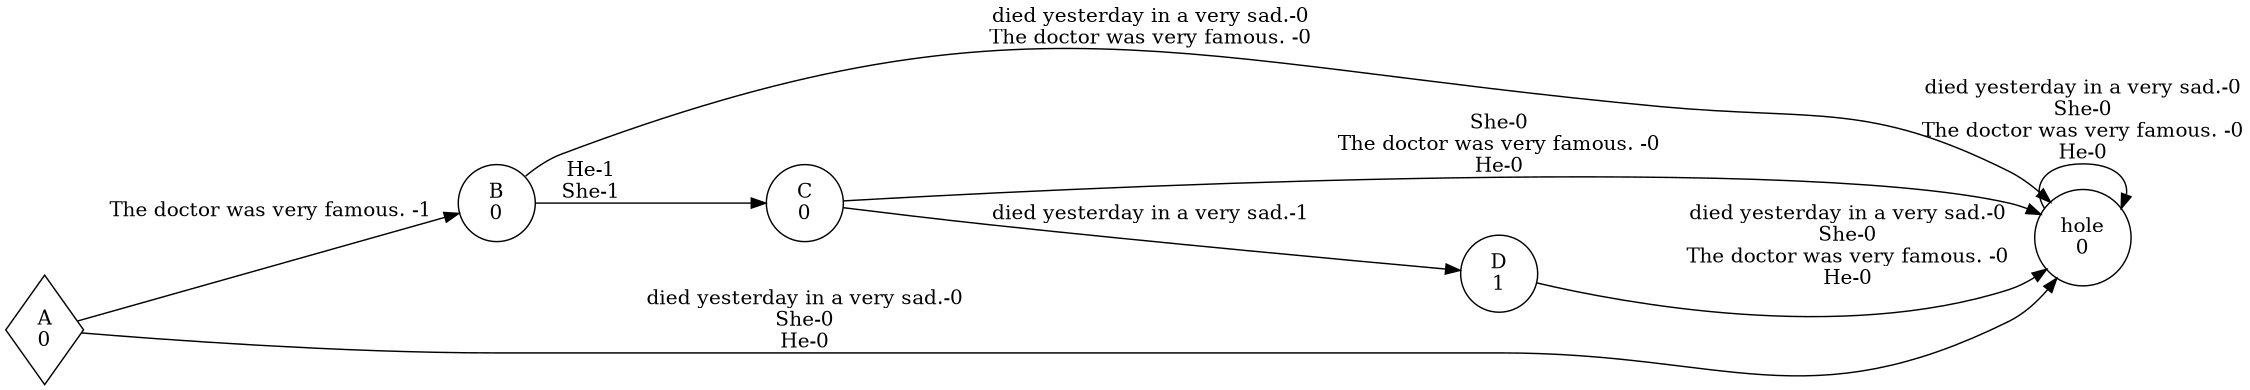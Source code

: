 digraph weighted_automaton {
	margin=0 rankdir=LR size=15
	node [shape=circle]
	A [label="A
0" shape=diamond]
	A -> B [label="The doctor was very famous. -1"]
	A -> hole [label="died yesterday in a very sad.-0
She-0
He-0"]
	B [label="B
0"]
	B -> C [label="He-1
She-1"]
	B -> hole [label="died yesterday in a very sad.-0
The doctor was very famous. -0"]
	C [label="C
0"]
	C -> D [label="died yesterday in a very sad.-1"]
	C -> hole [label="She-0
The doctor was very famous. -0
He-0"]
	D [label="D
1"]
	D -> hole [label="died yesterday in a very sad.-0
She-0
The doctor was very famous. -0
He-0"]
	hole [label="hole
0"]
	hole -> hole [label="died yesterday in a very sad.-0
She-0
The doctor was very famous. -0
He-0"]
}
